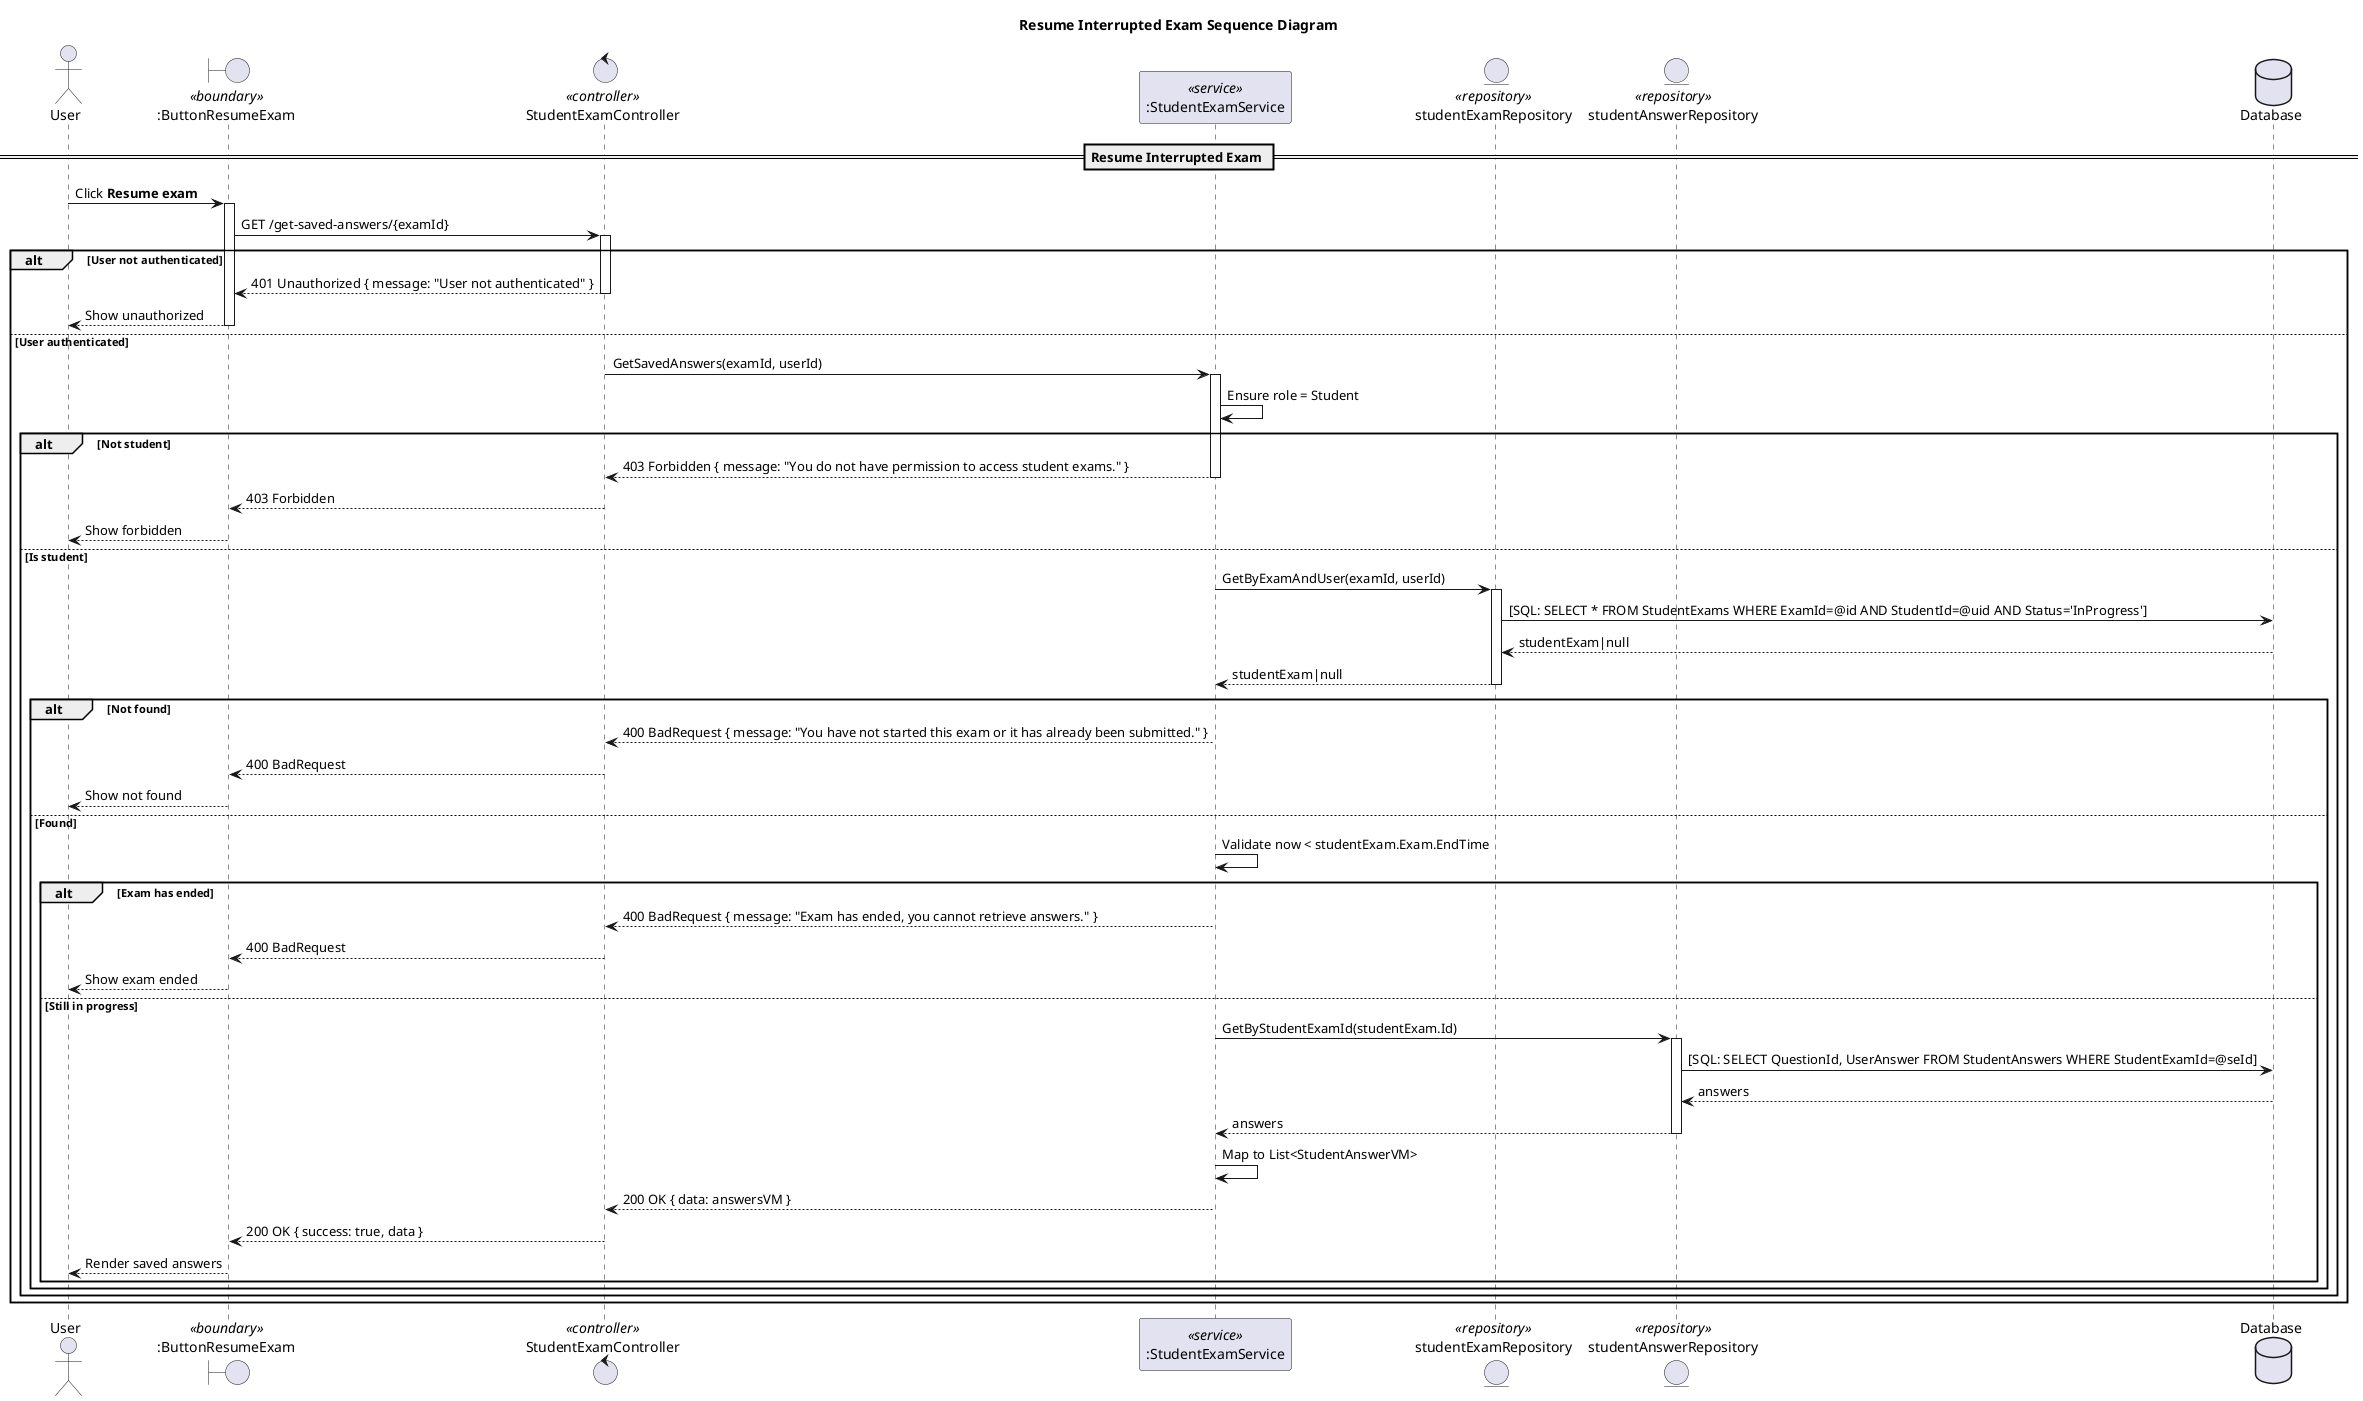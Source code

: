 @startuml
title Resume Interrupted Exam Sequence Diagram 

actor "User" as Client
boundary ":ButtonResumeExam" as UI <<boundary>>
control "StudentExamController" as Controller <<controller>>
participant ":StudentExamService" as Service <<service>>

entity "studentExamRepository" as StuExamRepo <<repository>>
entity "studentAnswerRepository" as AnswerRepo <<repository>>

database "Database" as DB

== Resume Interrupted Exam ==

Client -> UI: Click **Resume exam**
activate UI
UI -> Controller: GET /get-saved-answers/{examId}
activate Controller

alt User not authenticated
  Controller --> UI: 401 Unauthorized { message: "User not authenticated" }
  deactivate Controller
  UI --> Client: Show unauthorized
  deactivate UI
else User authenticated
  Controller -> Service: GetSavedAnswers(examId, userId)
  activate Service

  '--- Authorization (must be Student) ---
  Service -> Service: Ensure role = Student
  alt Not student
    Service --> Controller: 403 Forbidden { message: "You do not have permission to access student exams." }
    deactivate Service
    Controller --> UI: 403 Forbidden
    deactivate Controller
    UI --> Client: Show forbidden
    deactivate UI
  else Is student
    '--- Load in-progress StudentExam for this user ---
    Service -> StuExamRepo: GetByExamAndUser(examId, userId)
    activate StuExamRepo
    StuExamRepo -> DB: [SQL: SELECT * FROM StudentExams WHERE ExamId=@id AND StudentId=@uid AND Status='InProgress']
    DB --> StuExamRepo: studentExam|null
    StuExamRepo --> Service: studentExam|null
    deactivate StuExamRepo

    alt Not found
      Service --> Controller: 400 BadRequest { message: "You have not started this exam or it has already been submitted." }
      deactivate Service
      Controller --> UI: 400 BadRequest
      deactivate Controller
      UI --> Client: Show not found
      deactivate UI
    else Found
      '--- Check exam still active (not past EndTime) ---
      Service -> Service: Validate now < studentExam.Exam.EndTime
      alt Exam has ended
        Service --> Controller: 400 BadRequest { message: "Exam has ended, you cannot retrieve answers." }
        deactivate Service
        Controller --> UI: 400 BadRequest
        deactivate Controller
        UI --> Client: Show exam ended
        deactivate UI
      else Still in progress
        '--- Get saved answers for this StudentExam ---
        Service -> AnswerRepo: GetByStudentExamId(studentExam.Id)
        activate AnswerRepo
        AnswerRepo -> DB: [SQL: SELECT QuestionId, UserAnswer FROM StudentAnswers WHERE StudentExamId=@seId]
        DB --> AnswerRepo: answers
        AnswerRepo --> Service: answers
        deactivate AnswerRepo

        Service -> Service: Map to List<StudentAnswerVM>
        Service --> Controller: 200 OK { data: answersVM }
        deactivate Service
        Controller --> UI: 200 OK { success: true, data }
        deactivate Controller
        UI --> Client: Render saved answers
        deactivate UI
      end alt
    end alt
  end alt
end alt
@enduml
